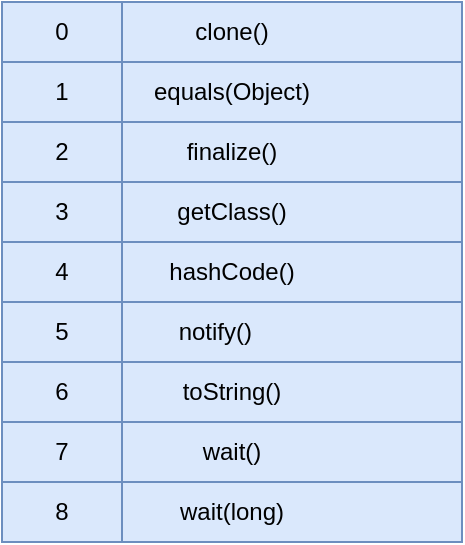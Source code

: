 <mxfile version="21.5.1" type="device" pages="4">
  <diagram name="类或接口的解析" id="ePlZune52Cx3UWW-aXu8">
    <mxGraphModel dx="1418" dy="820" grid="1" gridSize="10" guides="1" tooltips="1" connect="1" arrows="1" fold="1" page="1" pageScale="1" pageWidth="827" pageHeight="1169" math="0" shadow="0">
      <root>
        <mxCell id="0" />
        <mxCell id="1" parent="0" />
        <mxCell id="Nezkw1Ncc96jlfidCO1R-3" value="clone()" style="rounded=0;whiteSpace=wrap;html=1;fillColor=#dae8fc;strokeColor=#6c8ebf;" vertex="1" parent="1">
          <mxGeometry x="130" y="120" width="230" height="30" as="geometry" />
        </mxCell>
        <mxCell id="Nezkw1Ncc96jlfidCO1R-4" value="0" style="rounded=0;whiteSpace=wrap;html=1;fillColor=#dae8fc;strokeColor=#6c8ebf;" vertex="1" parent="1">
          <mxGeometry x="130" y="120" width="60" height="30" as="geometry" />
        </mxCell>
        <mxCell id="Nezkw1Ncc96jlfidCO1R-6" value="equals(Object)" style="rounded=0;whiteSpace=wrap;html=1;fillColor=#dae8fc;strokeColor=#6c8ebf;" vertex="1" parent="1">
          <mxGeometry x="130" y="150" width="230" height="30" as="geometry" />
        </mxCell>
        <mxCell id="Nezkw1Ncc96jlfidCO1R-7" value="1" style="rounded=0;whiteSpace=wrap;html=1;fillColor=#dae8fc;strokeColor=#6c8ebf;" vertex="1" parent="1">
          <mxGeometry x="130" y="150" width="60" height="30" as="geometry" />
        </mxCell>
        <mxCell id="Nezkw1Ncc96jlfidCO1R-8" value="finalize()" style="rounded=0;whiteSpace=wrap;html=1;fillColor=#dae8fc;strokeColor=#6c8ebf;" vertex="1" parent="1">
          <mxGeometry x="130" y="180" width="230" height="30" as="geometry" />
        </mxCell>
        <mxCell id="Nezkw1Ncc96jlfidCO1R-9" value="2" style="rounded=0;whiteSpace=wrap;html=1;fillColor=#dae8fc;strokeColor=#6c8ebf;" vertex="1" parent="1">
          <mxGeometry x="130" y="180" width="60" height="30" as="geometry" />
        </mxCell>
        <mxCell id="Nezkw1Ncc96jlfidCO1R-10" value="getClass()" style="rounded=0;whiteSpace=wrap;html=1;fillColor=#dae8fc;strokeColor=#6c8ebf;" vertex="1" parent="1">
          <mxGeometry x="130" y="210" width="230" height="30" as="geometry" />
        </mxCell>
        <mxCell id="Nezkw1Ncc96jlfidCO1R-11" value="3" style="rounded=0;whiteSpace=wrap;html=1;fillColor=#dae8fc;strokeColor=#6c8ebf;" vertex="1" parent="1">
          <mxGeometry x="130" y="210" width="60" height="30" as="geometry" />
        </mxCell>
        <mxCell id="Nezkw1Ncc96jlfidCO1R-12" value="hashCode()" style="rounded=0;whiteSpace=wrap;html=1;fillColor=#dae8fc;strokeColor=#6c8ebf;" vertex="1" parent="1">
          <mxGeometry x="130" y="240" width="230" height="30" as="geometry" />
        </mxCell>
        <mxCell id="Nezkw1Ncc96jlfidCO1R-13" value="4" style="rounded=0;whiteSpace=wrap;html=1;fillColor=#dae8fc;strokeColor=#6c8ebf;" vertex="1" parent="1">
          <mxGeometry x="130" y="240" width="60" height="30" as="geometry" />
        </mxCell>
        <mxCell id="Nezkw1Ncc96jlfidCO1R-14" value="notify()&lt;span style=&quot;white-space: pre;&quot;&gt;&#x9;&lt;/span&gt;" style="rounded=0;whiteSpace=wrap;html=1;fillColor=#dae8fc;strokeColor=#6c8ebf;" vertex="1" parent="1">
          <mxGeometry x="130" y="270" width="230" height="30" as="geometry" />
        </mxCell>
        <mxCell id="Nezkw1Ncc96jlfidCO1R-15" value="5" style="rounded=0;whiteSpace=wrap;html=1;fillColor=#dae8fc;strokeColor=#6c8ebf;" vertex="1" parent="1">
          <mxGeometry x="130" y="270" width="60" height="30" as="geometry" />
        </mxCell>
        <mxCell id="Nezkw1Ncc96jlfidCO1R-16" value="toString()" style="rounded=0;whiteSpace=wrap;html=1;fillColor=#dae8fc;strokeColor=#6c8ebf;" vertex="1" parent="1">
          <mxGeometry x="130" y="300" width="230" height="30" as="geometry" />
        </mxCell>
        <mxCell id="Nezkw1Ncc96jlfidCO1R-17" value="6" style="rounded=0;whiteSpace=wrap;html=1;fillColor=#dae8fc;strokeColor=#6c8ebf;" vertex="1" parent="1">
          <mxGeometry x="130" y="300" width="60" height="30" as="geometry" />
        </mxCell>
        <mxCell id="Nezkw1Ncc96jlfidCO1R-18" value="wait()" style="rounded=0;whiteSpace=wrap;html=1;fillColor=#dae8fc;strokeColor=#6c8ebf;" vertex="1" parent="1">
          <mxGeometry x="130" y="330" width="230" height="30" as="geometry" />
        </mxCell>
        <mxCell id="Nezkw1Ncc96jlfidCO1R-19" value="7" style="rounded=0;whiteSpace=wrap;html=1;fillColor=#dae8fc;strokeColor=#6c8ebf;" vertex="1" parent="1">
          <mxGeometry x="130" y="330" width="60" height="30" as="geometry" />
        </mxCell>
        <mxCell id="Nezkw1Ncc96jlfidCO1R-20" value="wait(long)" style="rounded=0;whiteSpace=wrap;html=1;fillColor=#dae8fc;strokeColor=#6c8ebf;" vertex="1" parent="1">
          <mxGeometry x="130" y="360" width="230" height="30" as="geometry" />
        </mxCell>
        <mxCell id="Nezkw1Ncc96jlfidCO1R-21" value="8" style="rounded=0;whiteSpace=wrap;html=1;fillColor=#dae8fc;strokeColor=#6c8ebf;" vertex="1" parent="1">
          <mxGeometry x="130" y="360" width="60" height="30" as="geometry" />
        </mxCell>
      </root>
    </mxGraphModel>
  </diagram>
  <diagram id="bTrXaIkWeqIgABGRt9fy" name="第 2 页">
    <mxGraphModel dx="1418" dy="820" grid="1" gridSize="10" guides="1" tooltips="1" connect="1" arrows="1" fold="1" page="1" pageScale="1" pageWidth="827" pageHeight="1169" math="0" shadow="0">
      <root>
        <mxCell id="0" />
        <mxCell id="1" parent="0" />
        <mxCell id="ivayWMiJRsz9FilncrKp-1" value="clone()" style="rounded=0;whiteSpace=wrap;html=1;fillColor=#dae8fc;strokeColor=#6c8ebf;" vertex="1" parent="1">
          <mxGeometry x="130" y="120" width="230" height="30" as="geometry" />
        </mxCell>
        <mxCell id="ivayWMiJRsz9FilncrKp-2" value="0" style="rounded=0;whiteSpace=wrap;html=1;fillColor=#dae8fc;strokeColor=#6c8ebf;" vertex="1" parent="1">
          <mxGeometry x="130" y="120" width="60" height="30" as="geometry" />
        </mxCell>
        <mxCell id="ivayWMiJRsz9FilncrKp-3" value="equals(Object)" style="rounded=0;whiteSpace=wrap;html=1;fillColor=#dae8fc;strokeColor=#6c8ebf;" vertex="1" parent="1">
          <mxGeometry x="130" y="150" width="230" height="30" as="geometry" />
        </mxCell>
        <mxCell id="ivayWMiJRsz9FilncrKp-4" value="1" style="rounded=0;whiteSpace=wrap;html=1;fillColor=#dae8fc;strokeColor=#6c8ebf;" vertex="1" parent="1">
          <mxGeometry x="130" y="150" width="60" height="30" as="geometry" />
        </mxCell>
        <mxCell id="ivayWMiJRsz9FilncrKp-5" value="finalize()" style="rounded=0;whiteSpace=wrap;html=1;fillColor=#dae8fc;strokeColor=#6c8ebf;" vertex="1" parent="1">
          <mxGeometry x="130" y="180" width="230" height="30" as="geometry" />
        </mxCell>
        <mxCell id="ivayWMiJRsz9FilncrKp-6" value="2" style="rounded=0;whiteSpace=wrap;html=1;fillColor=#dae8fc;strokeColor=#6c8ebf;" vertex="1" parent="1">
          <mxGeometry x="130" y="180" width="60" height="30" as="geometry" />
        </mxCell>
        <mxCell id="ivayWMiJRsz9FilncrKp-7" value="getClass()" style="rounded=0;whiteSpace=wrap;html=1;fillColor=#dae8fc;strokeColor=#6c8ebf;" vertex="1" parent="1">
          <mxGeometry x="130" y="210" width="230" height="30" as="geometry" />
        </mxCell>
        <mxCell id="ivayWMiJRsz9FilncrKp-8" value="3" style="rounded=0;whiteSpace=wrap;html=1;fillColor=#dae8fc;strokeColor=#6c8ebf;" vertex="1" parent="1">
          <mxGeometry x="130" y="210" width="60" height="30" as="geometry" />
        </mxCell>
        <mxCell id="ivayWMiJRsz9FilncrKp-9" value="hashCode()" style="rounded=0;whiteSpace=wrap;html=1;fillColor=#dae8fc;strokeColor=#6c8ebf;" vertex="1" parent="1">
          <mxGeometry x="130" y="240" width="230" height="30" as="geometry" />
        </mxCell>
        <mxCell id="ivayWMiJRsz9FilncrKp-10" value="4" style="rounded=0;whiteSpace=wrap;html=1;fillColor=#dae8fc;strokeColor=#6c8ebf;" vertex="1" parent="1">
          <mxGeometry x="130" y="240" width="60" height="30" as="geometry" />
        </mxCell>
        <mxCell id="ivayWMiJRsz9FilncrKp-11" value="notify()&lt;span style=&quot;white-space: pre;&quot;&gt;&#x9;&lt;/span&gt;" style="rounded=0;whiteSpace=wrap;html=1;fillColor=#dae8fc;strokeColor=#6c8ebf;" vertex="1" parent="1">
          <mxGeometry x="130" y="270" width="230" height="30" as="geometry" />
        </mxCell>
        <mxCell id="ivayWMiJRsz9FilncrKp-12" value="5" style="rounded=0;whiteSpace=wrap;html=1;fillColor=#dae8fc;strokeColor=#6c8ebf;" vertex="1" parent="1">
          <mxGeometry x="130" y="270" width="60" height="30" as="geometry" />
        </mxCell>
        <mxCell id="ivayWMiJRsz9FilncrKp-13" value="toString()" style="rounded=0;whiteSpace=wrap;html=1;fillColor=#dae8fc;strokeColor=#6c8ebf;" vertex="1" parent="1">
          <mxGeometry x="130" y="300" width="230" height="30" as="geometry" />
        </mxCell>
        <mxCell id="ivayWMiJRsz9FilncrKp-14" value="6" style="rounded=0;whiteSpace=wrap;html=1;fillColor=#dae8fc;strokeColor=#6c8ebf;" vertex="1" parent="1">
          <mxGeometry x="130" y="300" width="60" height="30" as="geometry" />
        </mxCell>
        <mxCell id="ivayWMiJRsz9FilncrKp-15" value="wait()" style="rounded=0;whiteSpace=wrap;html=1;fillColor=#dae8fc;strokeColor=#6c8ebf;" vertex="1" parent="1">
          <mxGeometry x="130" y="330" width="230" height="30" as="geometry" />
        </mxCell>
        <mxCell id="ivayWMiJRsz9FilncrKp-16" value="7" style="rounded=0;whiteSpace=wrap;html=1;fillColor=#dae8fc;strokeColor=#6c8ebf;" vertex="1" parent="1">
          <mxGeometry x="130" y="330" width="60" height="30" as="geometry" />
        </mxCell>
        <mxCell id="ivayWMiJRsz9FilncrKp-17" value="wait(long)" style="rounded=0;whiteSpace=wrap;html=1;fillColor=#dae8fc;strokeColor=#6c8ebf;" vertex="1" parent="1">
          <mxGeometry x="130" y="360" width="230" height="30" as="geometry" />
        </mxCell>
        <mxCell id="ivayWMiJRsz9FilncrKp-18" value="8" style="rounded=0;whiteSpace=wrap;html=1;fillColor=#dae8fc;strokeColor=#6c8ebf;" vertex="1" parent="1">
          <mxGeometry x="130" y="360" width="60" height="30" as="geometry" />
        </mxCell>
        <mxCell id="ivayWMiJRsz9FilncrKp-19" value="func1()" style="rounded=0;whiteSpace=wrap;html=1;fillColor=#fff2cc;strokeColor=#d6b656;" vertex="1" parent="1">
          <mxGeometry x="130" y="390" width="230" height="30" as="geometry" />
        </mxCell>
        <mxCell id="ivayWMiJRsz9FilncrKp-20" value="9" style="rounded=0;whiteSpace=wrap;html=1;fillColor=#fff2cc;strokeColor=#d6b656;" vertex="1" parent="1">
          <mxGeometry x="130" y="390" width="60" height="30" as="geometry" />
        </mxCell>
        <mxCell id="ivayWMiJRsz9FilncrKp-21" value="func2()" style="rounded=0;whiteSpace=wrap;html=1;fillColor=#fff2cc;strokeColor=#d6b656;" vertex="1" parent="1">
          <mxGeometry x="130" y="420" width="230" height="30" as="geometry" />
        </mxCell>
        <mxCell id="ivayWMiJRsz9FilncrKp-22" value="10" style="rounded=0;whiteSpace=wrap;html=1;fillColor=#fff2cc;strokeColor=#d6b656;" vertex="1" parent="1">
          <mxGeometry x="130" y="420" width="60" height="30" as="geometry" />
        </mxCell>
      </root>
    </mxGraphModel>
  </diagram>
  <diagram id="Ro5uI7CG5OBriOQT9-1q" name="第 3 页">
    <mxGraphModel dx="1418" dy="820" grid="1" gridSize="10" guides="1" tooltips="1" connect="1" arrows="1" fold="1" page="1" pageScale="1" pageWidth="827" pageHeight="1169" math="0" shadow="0">
      <root>
        <mxCell id="0" />
        <mxCell id="1" parent="0" />
        <mxCell id="Mmbls6fQMX8m8GSCnxVp-1" value="clone()" style="rounded=0;whiteSpace=wrap;html=1;fillColor=#dae8fc;strokeColor=#6c8ebf;" vertex="1" parent="1">
          <mxGeometry x="130" y="120" width="230" height="30" as="geometry" />
        </mxCell>
        <mxCell id="Mmbls6fQMX8m8GSCnxVp-2" value="0" style="rounded=0;whiteSpace=wrap;html=1;fillColor=#dae8fc;strokeColor=#6c8ebf;" vertex="1" parent="1">
          <mxGeometry x="130" y="120" width="60" height="30" as="geometry" />
        </mxCell>
        <mxCell id="Mmbls6fQMX8m8GSCnxVp-3" value="equals(Object)" style="rounded=0;whiteSpace=wrap;html=1;fillColor=#dae8fc;strokeColor=#6c8ebf;" vertex="1" parent="1">
          <mxGeometry x="130" y="150" width="230" height="30" as="geometry" />
        </mxCell>
        <mxCell id="Mmbls6fQMX8m8GSCnxVp-4" value="1" style="rounded=0;whiteSpace=wrap;html=1;fillColor=#dae8fc;strokeColor=#6c8ebf;" vertex="1" parent="1">
          <mxGeometry x="130" y="150" width="60" height="30" as="geometry" />
        </mxCell>
        <mxCell id="Mmbls6fQMX8m8GSCnxVp-5" value="finalize()" style="rounded=0;whiteSpace=wrap;html=1;fillColor=#dae8fc;strokeColor=#6c8ebf;" vertex="1" parent="1">
          <mxGeometry x="130" y="180" width="230" height="30" as="geometry" />
        </mxCell>
        <mxCell id="Mmbls6fQMX8m8GSCnxVp-6" value="2" style="rounded=0;whiteSpace=wrap;html=1;fillColor=#dae8fc;strokeColor=#6c8ebf;" vertex="1" parent="1">
          <mxGeometry x="130" y="180" width="60" height="30" as="geometry" />
        </mxCell>
        <mxCell id="Mmbls6fQMX8m8GSCnxVp-7" value="getClass()" style="rounded=0;whiteSpace=wrap;html=1;fillColor=#dae8fc;strokeColor=#6c8ebf;" vertex="1" parent="1">
          <mxGeometry x="130" y="210" width="230" height="30" as="geometry" />
        </mxCell>
        <mxCell id="Mmbls6fQMX8m8GSCnxVp-8" value="3" style="rounded=0;whiteSpace=wrap;html=1;fillColor=#dae8fc;strokeColor=#6c8ebf;" vertex="1" parent="1">
          <mxGeometry x="130" y="210" width="60" height="30" as="geometry" />
        </mxCell>
        <mxCell id="Mmbls6fQMX8m8GSCnxVp-9" value="hashCode()" style="rounded=0;whiteSpace=wrap;html=1;fillColor=#dae8fc;strokeColor=#6c8ebf;" vertex="1" parent="1">
          <mxGeometry x="130" y="240" width="230" height="30" as="geometry" />
        </mxCell>
        <mxCell id="Mmbls6fQMX8m8GSCnxVp-10" value="4" style="rounded=0;whiteSpace=wrap;html=1;fillColor=#dae8fc;strokeColor=#6c8ebf;" vertex="1" parent="1">
          <mxGeometry x="130" y="240" width="60" height="30" as="geometry" />
        </mxCell>
        <mxCell id="Mmbls6fQMX8m8GSCnxVp-11" value="notify()&lt;span style=&quot;white-space: pre;&quot;&gt;&#x9;&lt;/span&gt;" style="rounded=0;whiteSpace=wrap;html=1;fillColor=#dae8fc;strokeColor=#6c8ebf;" vertex="1" parent="1">
          <mxGeometry x="130" y="270" width="230" height="30" as="geometry" />
        </mxCell>
        <mxCell id="Mmbls6fQMX8m8GSCnxVp-12" value="5" style="rounded=0;whiteSpace=wrap;html=1;fillColor=#dae8fc;strokeColor=#6c8ebf;" vertex="1" parent="1">
          <mxGeometry x="130" y="270" width="60" height="30" as="geometry" />
        </mxCell>
        <mxCell id="Mmbls6fQMX8m8GSCnxVp-13" value="toString()" style="rounded=0;whiteSpace=wrap;html=1;fillColor=#dae8fc;strokeColor=#6c8ebf;" vertex="1" parent="1">
          <mxGeometry x="130" y="300" width="230" height="30" as="geometry" />
        </mxCell>
        <mxCell id="Mmbls6fQMX8m8GSCnxVp-14" value="6" style="rounded=0;whiteSpace=wrap;html=1;fillColor=#dae8fc;strokeColor=#6c8ebf;" vertex="1" parent="1">
          <mxGeometry x="130" y="300" width="60" height="30" as="geometry" />
        </mxCell>
        <mxCell id="Mmbls6fQMX8m8GSCnxVp-15" value="wait()" style="rounded=0;whiteSpace=wrap;html=1;fillColor=#dae8fc;strokeColor=#6c8ebf;" vertex="1" parent="1">
          <mxGeometry x="130" y="330" width="230" height="30" as="geometry" />
        </mxCell>
        <mxCell id="Mmbls6fQMX8m8GSCnxVp-16" value="7" style="rounded=0;whiteSpace=wrap;html=1;fillColor=#dae8fc;strokeColor=#6c8ebf;" vertex="1" parent="1">
          <mxGeometry x="130" y="330" width="60" height="30" as="geometry" />
        </mxCell>
        <mxCell id="Mmbls6fQMX8m8GSCnxVp-17" value="wait(long)" style="rounded=0;whiteSpace=wrap;html=1;fillColor=#dae8fc;strokeColor=#6c8ebf;" vertex="1" parent="1">
          <mxGeometry x="130" y="360" width="230" height="30" as="geometry" />
        </mxCell>
        <mxCell id="Mmbls6fQMX8m8GSCnxVp-18" value="8" style="rounded=0;whiteSpace=wrap;html=1;fillColor=#dae8fc;strokeColor=#6c8ebf;" vertex="1" parent="1">
          <mxGeometry x="130" y="360" width="60" height="30" as="geometry" />
        </mxCell>
        <mxCell id="Mmbls6fQMX8m8GSCnxVp-19" value="func1()" style="rounded=0;whiteSpace=wrap;html=1;fillColor=#fff2cc;strokeColor=#d6b656;" vertex="1" parent="1">
          <mxGeometry x="130" y="390" width="230" height="30" as="geometry" />
        </mxCell>
        <mxCell id="Mmbls6fQMX8m8GSCnxVp-20" value="9" style="rounded=0;whiteSpace=wrap;html=1;fillColor=#fff2cc;strokeColor=#d6b656;" vertex="1" parent="1">
          <mxGeometry x="130" y="390" width="60" height="30" as="geometry" />
        </mxCell>
        <mxCell id="Mmbls6fQMX8m8GSCnxVp-21" value="func2()" style="rounded=0;whiteSpace=wrap;html=1;fillColor=#fff2cc;strokeColor=#d6b656;" vertex="1" parent="1">
          <mxGeometry x="130" y="420" width="230" height="30" as="geometry" />
        </mxCell>
        <mxCell id="Mmbls6fQMX8m8GSCnxVp-22" value="10" style="rounded=0;whiteSpace=wrap;html=1;fillColor=#fff2cc;strokeColor=#d6b656;" vertex="1" parent="1">
          <mxGeometry x="130" y="420" width="60" height="30" as="geometry" />
        </mxCell>
        <mxCell id="q7PEP-eWrgFX_lYuXti8-1" value="test(String)" style="rounded=0;whiteSpace=wrap;html=1;fillColor=#d5e8d4;strokeColor=#82b366;" vertex="1" parent="1">
          <mxGeometry x="130" y="450" width="230" height="30" as="geometry" />
        </mxCell>
        <mxCell id="q7PEP-eWrgFX_lYuXti8-2" value="11" style="rounded=0;whiteSpace=wrap;html=1;fillColor=#d5e8d4;strokeColor=#82b366;" vertex="1" parent="1">
          <mxGeometry x="130" y="450" width="60" height="30" as="geometry" />
        </mxCell>
      </root>
    </mxGraphModel>
  </diagram>
  <diagram id="tzjLych6QCZyMU1J6CMD" name="第 4 页">
    <mxGraphModel dx="1418" dy="820" grid="1" gridSize="10" guides="1" tooltips="1" connect="1" arrows="1" fold="1" page="1" pageScale="1" pageWidth="827" pageHeight="1169" math="0" shadow="0">
      <root>
        <mxCell id="0" />
        <mxCell id="1" parent="0" />
        <mxCell id="Co6_8OqeSzuZtm2_X02X-1" value="clone()" style="rounded=0;whiteSpace=wrap;html=1;fillColor=#dae8fc;strokeColor=#6c8ebf;" vertex="1" parent="1">
          <mxGeometry x="130" y="120" width="230" height="30" as="geometry" />
        </mxCell>
        <mxCell id="Co6_8OqeSzuZtm2_X02X-2" value="0" style="rounded=0;whiteSpace=wrap;html=1;fillColor=#dae8fc;strokeColor=#6c8ebf;" vertex="1" parent="1">
          <mxGeometry x="130" y="120" width="60" height="30" as="geometry" />
        </mxCell>
        <mxCell id="Co6_8OqeSzuZtm2_X02X-3" value="equals(Object)" style="rounded=0;whiteSpace=wrap;html=1;fillColor=#dae8fc;strokeColor=#6c8ebf;" vertex="1" parent="1">
          <mxGeometry x="130" y="150" width="230" height="30" as="geometry" />
        </mxCell>
        <mxCell id="Co6_8OqeSzuZtm2_X02X-4" value="1" style="rounded=0;whiteSpace=wrap;html=1;fillColor=#dae8fc;strokeColor=#6c8ebf;" vertex="1" parent="1">
          <mxGeometry x="130" y="150" width="60" height="30" as="geometry" />
        </mxCell>
        <mxCell id="Co6_8OqeSzuZtm2_X02X-5" value="finalize()" style="rounded=0;whiteSpace=wrap;html=1;fillColor=#dae8fc;strokeColor=#6c8ebf;" vertex="1" parent="1">
          <mxGeometry x="130" y="180" width="230" height="30" as="geometry" />
        </mxCell>
        <mxCell id="Co6_8OqeSzuZtm2_X02X-6" value="2" style="rounded=0;whiteSpace=wrap;html=1;fillColor=#dae8fc;strokeColor=#6c8ebf;" vertex="1" parent="1">
          <mxGeometry x="130" y="180" width="60" height="30" as="geometry" />
        </mxCell>
        <mxCell id="Co6_8OqeSzuZtm2_X02X-7" value="getClass()" style="rounded=0;whiteSpace=wrap;html=1;fillColor=#dae8fc;strokeColor=#6c8ebf;" vertex="1" parent="1">
          <mxGeometry x="130" y="210" width="230" height="30" as="geometry" />
        </mxCell>
        <mxCell id="Co6_8OqeSzuZtm2_X02X-8" value="3" style="rounded=0;whiteSpace=wrap;html=1;fillColor=#dae8fc;strokeColor=#6c8ebf;" vertex="1" parent="1">
          <mxGeometry x="130" y="210" width="60" height="30" as="geometry" />
        </mxCell>
        <mxCell id="Co6_8OqeSzuZtm2_X02X-9" value="hashCode()" style="rounded=0;whiteSpace=wrap;html=1;fillColor=#dae8fc;strokeColor=#6c8ebf;" vertex="1" parent="1">
          <mxGeometry x="130" y="240" width="230" height="30" as="geometry" />
        </mxCell>
        <mxCell id="Co6_8OqeSzuZtm2_X02X-10" value="4" style="rounded=0;whiteSpace=wrap;html=1;fillColor=#dae8fc;strokeColor=#6c8ebf;" vertex="1" parent="1">
          <mxGeometry x="130" y="240" width="60" height="30" as="geometry" />
        </mxCell>
        <mxCell id="Co6_8OqeSzuZtm2_X02X-11" value="notify()&lt;span style=&quot;white-space: pre;&quot;&gt;&#x9;&lt;/span&gt;" style="rounded=0;whiteSpace=wrap;html=1;fillColor=#dae8fc;strokeColor=#6c8ebf;" vertex="1" parent="1">
          <mxGeometry x="130" y="270" width="230" height="30" as="geometry" />
        </mxCell>
        <mxCell id="Co6_8OqeSzuZtm2_X02X-12" value="5" style="rounded=0;whiteSpace=wrap;html=1;fillColor=#dae8fc;strokeColor=#6c8ebf;" vertex="1" parent="1">
          <mxGeometry x="130" y="270" width="60" height="30" as="geometry" />
        </mxCell>
        <mxCell id="Co6_8OqeSzuZtm2_X02X-13" value="toString()" style="rounded=0;whiteSpace=wrap;html=1;fillColor=#dae8fc;strokeColor=#6c8ebf;" vertex="1" parent="1">
          <mxGeometry x="130" y="300" width="230" height="30" as="geometry" />
        </mxCell>
        <mxCell id="Co6_8OqeSzuZtm2_X02X-14" value="6" style="rounded=0;whiteSpace=wrap;html=1;fillColor=#dae8fc;strokeColor=#6c8ebf;" vertex="1" parent="1">
          <mxGeometry x="130" y="300" width="60" height="30" as="geometry" />
        </mxCell>
        <mxCell id="Co6_8OqeSzuZtm2_X02X-15" value="wait()" style="rounded=0;whiteSpace=wrap;html=1;fillColor=#dae8fc;strokeColor=#6c8ebf;" vertex="1" parent="1">
          <mxGeometry x="130" y="330" width="230" height="30" as="geometry" />
        </mxCell>
        <mxCell id="Co6_8OqeSzuZtm2_X02X-16" value="7" style="rounded=0;whiteSpace=wrap;html=1;fillColor=#dae8fc;strokeColor=#6c8ebf;" vertex="1" parent="1">
          <mxGeometry x="130" y="330" width="60" height="30" as="geometry" />
        </mxCell>
        <mxCell id="Co6_8OqeSzuZtm2_X02X-17" value="wait(long)" style="rounded=0;whiteSpace=wrap;html=1;fillColor=#dae8fc;strokeColor=#6c8ebf;" vertex="1" parent="1">
          <mxGeometry x="130" y="360" width="230" height="30" as="geometry" />
        </mxCell>
        <mxCell id="Co6_8OqeSzuZtm2_X02X-18" value="8" style="rounded=0;whiteSpace=wrap;html=1;fillColor=#dae8fc;strokeColor=#6c8ebf;" vertex="1" parent="1">
          <mxGeometry x="130" y="360" width="60" height="30" as="geometry" />
        </mxCell>
        <mxCell id="Co6_8OqeSzuZtm2_X02X-19" value="func1()" style="rounded=0;whiteSpace=wrap;html=1;fillColor=#fff2cc;strokeColor=#d6b656;" vertex="1" parent="1">
          <mxGeometry x="130" y="390" width="230" height="30" as="geometry" />
        </mxCell>
        <mxCell id="Co6_8OqeSzuZtm2_X02X-20" value="9" style="rounded=0;whiteSpace=wrap;html=1;fillColor=#fff2cc;strokeColor=#d6b656;" vertex="1" parent="1">
          <mxGeometry x="130" y="390" width="60" height="30" as="geometry" />
        </mxCell>
        <mxCell id="Co6_8OqeSzuZtm2_X02X-21" value="func2()" style="rounded=0;whiteSpace=wrap;html=1;fillColor=#fff2cc;strokeColor=#d6b656;" vertex="1" parent="1">
          <mxGeometry x="130" y="420" width="230" height="30" as="geometry" />
        </mxCell>
        <mxCell id="Co6_8OqeSzuZtm2_X02X-22" value="10" style="rounded=0;whiteSpace=wrap;html=1;fillColor=#fff2cc;strokeColor=#d6b656;" vertex="1" parent="1">
          <mxGeometry x="130" y="420" width="60" height="30" as="geometry" />
        </mxCell>
      </root>
    </mxGraphModel>
  </diagram>
</mxfile>
